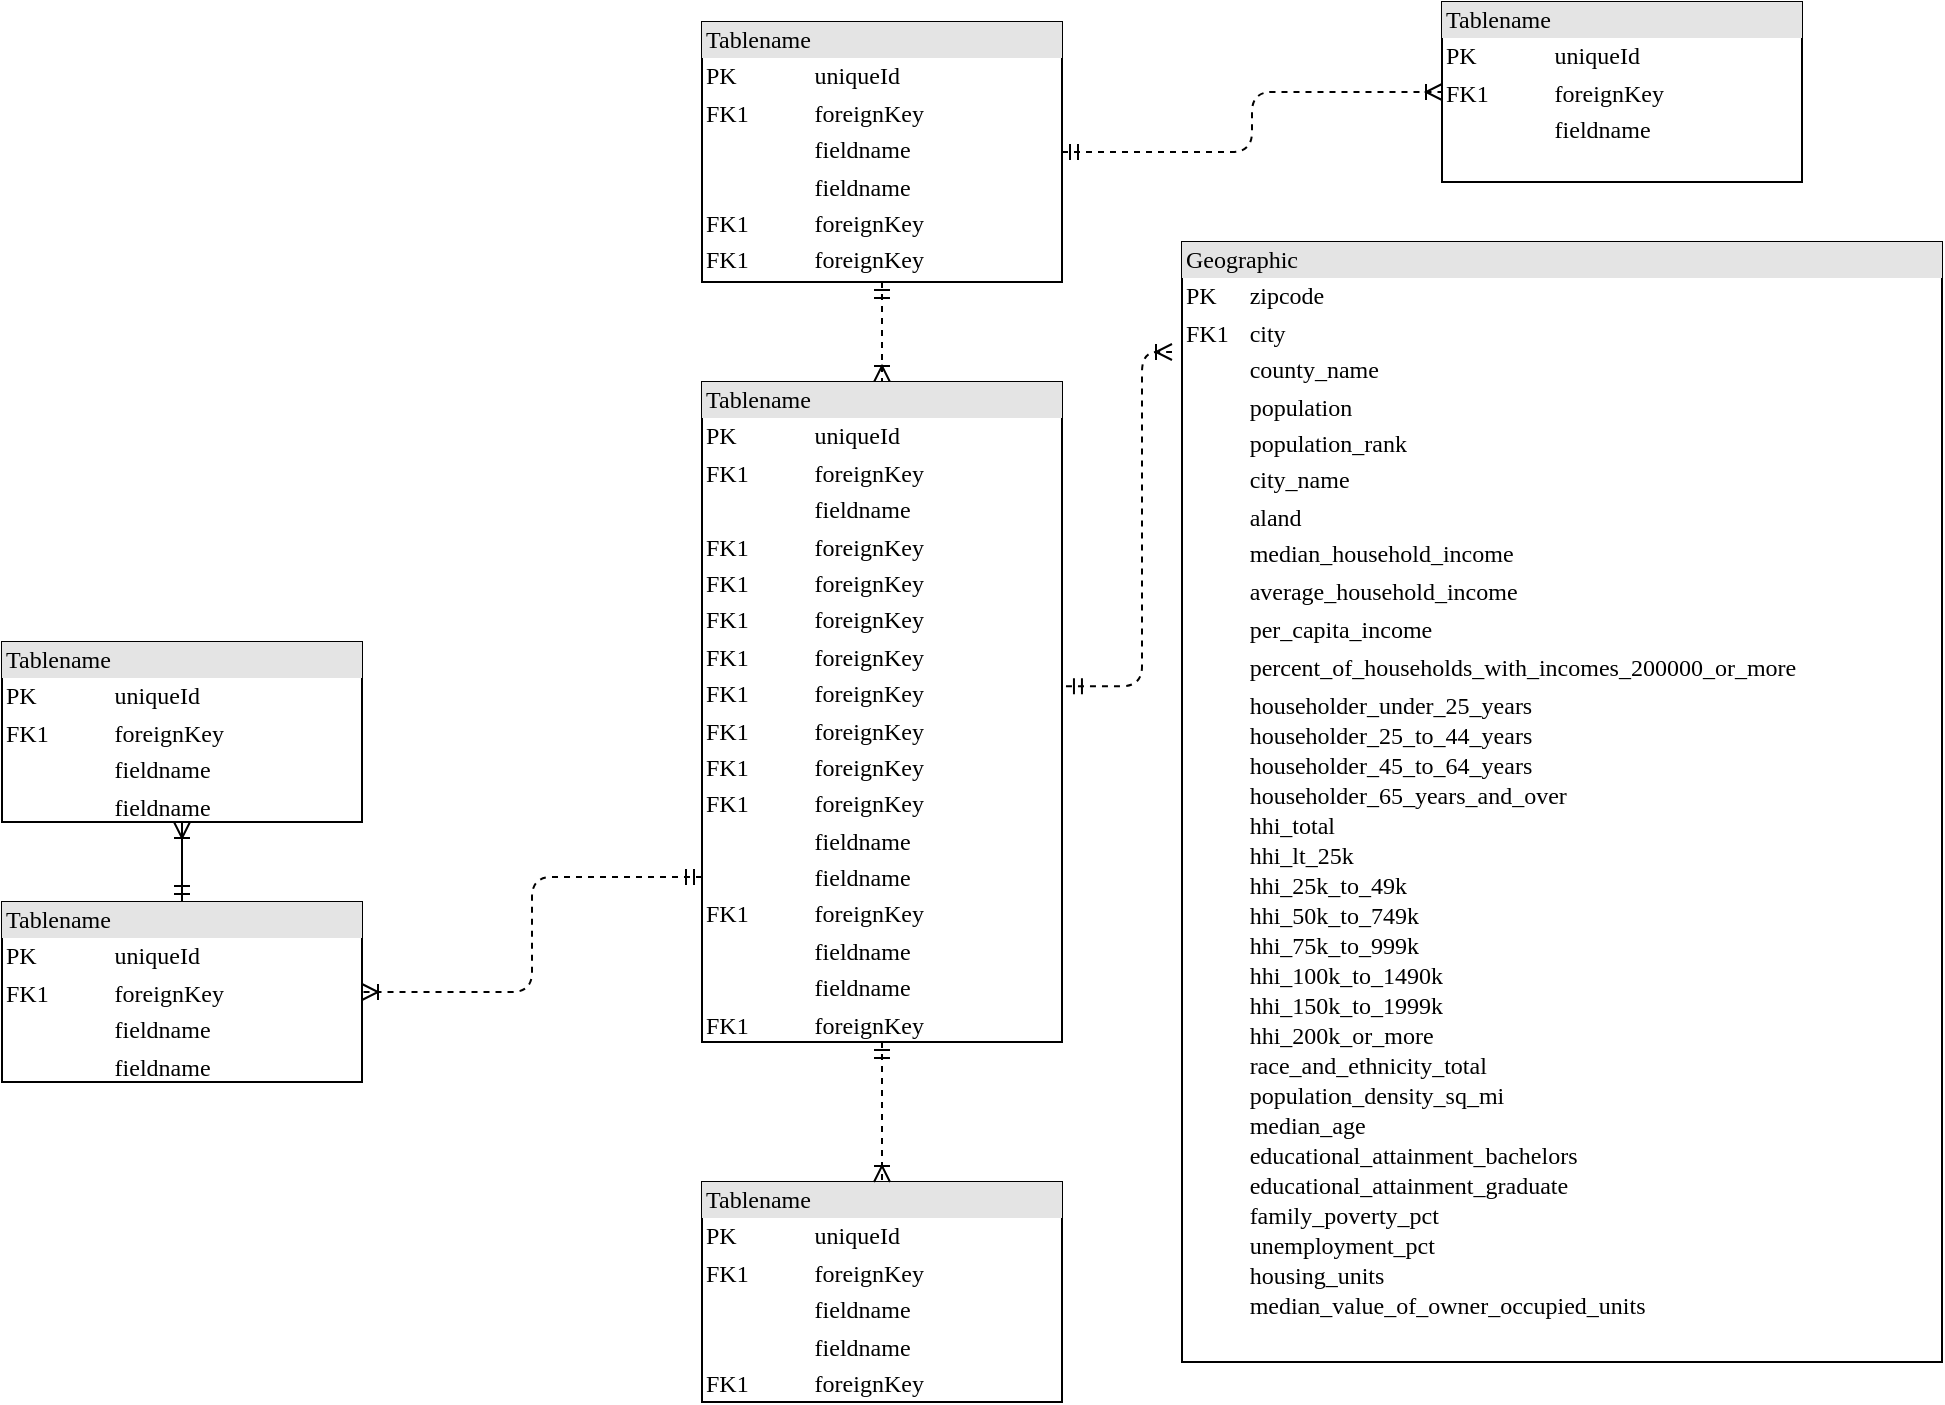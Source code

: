 <mxfile version="14.5.7" type="github">
  <diagram name="Page-1" id="2ca16b54-16f6-2749-3443-fa8db7711227">
    <mxGraphModel dx="1426" dy="842" grid="1" gridSize="10" guides="1" tooltips="1" connect="1" arrows="1" fold="1" page="1" pageScale="1" pageWidth="1100" pageHeight="850" background="#ffffff" math="0" shadow="0">
      <root>
        <mxCell id="0" />
        <mxCell id="1" parent="0" />
        <mxCell id="2ed32ef02a7f4228-18" style="edgeStyle=orthogonalEdgeStyle;html=1;entryX=0.5;entryY=0;dashed=1;labelBackgroundColor=none;startArrow=ERmandOne;endArrow=ERoneToMany;fontFamily=Verdana;fontSize=12;align=left;" parent="1" source="2ed32ef02a7f4228-2" target="2ed32ef02a7f4228-8" edge="1">
          <mxGeometry relative="1" as="geometry" />
        </mxCell>
        <mxCell id="2ed32ef02a7f4228-19" style="edgeStyle=orthogonalEdgeStyle;html=1;dashed=1;labelBackgroundColor=none;startArrow=ERmandOne;endArrow=ERoneToMany;fontFamily=Verdana;fontSize=12;align=left;exitX=1.011;exitY=0.461;exitDx=0;exitDy=0;exitPerimeter=0;" parent="1" source="2ed32ef02a7f4228-8" edge="1">
          <mxGeometry relative="1" as="geometry">
            <Array as="points">
              <mxPoint x="680" y="432" />
              <mxPoint x="680" y="265" />
            </Array>
            <mxPoint x="695" y="265" as="targetPoint" />
          </mxGeometry>
        </mxCell>
        <mxCell id="2ed32ef02a7f4228-20" style="edgeStyle=orthogonalEdgeStyle;html=1;dashed=1;labelBackgroundColor=none;startArrow=ERmandOne;endArrow=ERoneToMany;fontFamily=Verdana;fontSize=12;align=left;" parent="1" source="2ed32ef02a7f4228-2" target="2ed32ef02a7f4228-11" edge="1">
          <mxGeometry relative="1" as="geometry" />
        </mxCell>
        <mxCell id="2ed32ef02a7f4228-2" value="&lt;div style=&quot;box-sizing: border-box ; width: 100% ; background: #e4e4e4 ; padding: 2px&quot;&gt;Tablename&lt;/div&gt;&lt;table style=&quot;width: 100% ; font-size: 1em&quot; cellpadding=&quot;2&quot; cellspacing=&quot;0&quot;&gt;&lt;tbody&gt;&lt;tr&gt;&lt;td&gt;PK&lt;/td&gt;&lt;td&gt;uniqueId&lt;/td&gt;&lt;/tr&gt;&lt;tr&gt;&lt;td&gt;FK1&lt;/td&gt;&lt;td&gt;foreignKey&lt;/td&gt;&lt;/tr&gt;&lt;tr&gt;&lt;td&gt;&lt;/td&gt;&lt;td&gt;fieldname&lt;/td&gt;&lt;/tr&gt;&lt;tr&gt;&lt;td&gt;&lt;br&gt;&lt;/td&gt;&lt;td&gt;fieldname&lt;br&gt;&lt;/td&gt;&lt;/tr&gt;&lt;tr&gt;&lt;td&gt;FK1&lt;br&gt;&lt;/td&gt;&lt;td&gt;foreignKey&lt;br&gt;&lt;/td&gt;&lt;/tr&gt;&lt;tr&gt;&lt;td&gt;FK1&lt;br&gt;&lt;/td&gt;&lt;td&gt;foreignKey&lt;br&gt;&lt;/td&gt;&lt;/tr&gt;&lt;/tbody&gt;&lt;/table&gt;" style="verticalAlign=top;align=left;overflow=fill;html=1;rounded=0;shadow=0;comic=0;labelBackgroundColor=none;strokeWidth=1;fontFamily=Verdana;fontSize=12" parent="1" vertex="1">
          <mxGeometry x="460" y="100" width="180" height="130" as="geometry" />
        </mxCell>
        <mxCell id="2ed32ef02a7f4228-16" style="edgeStyle=orthogonalEdgeStyle;html=1;labelBackgroundColor=none;startArrow=ERmandOne;endArrow=ERoneToMany;fontFamily=Verdana;fontSize=12;align=left;" parent="1" source="2ed32ef02a7f4228-3" target="2ed32ef02a7f4228-4" edge="1">
          <mxGeometry relative="1" as="geometry" />
        </mxCell>
        <mxCell id="2ed32ef02a7f4228-22" style="edgeStyle=orthogonalEdgeStyle;html=1;exitX=0;exitY=0.75;entryX=1;entryY=0.5;dashed=1;labelBackgroundColor=none;startArrow=ERmandOne;endArrow=ERoneToMany;fontFamily=Verdana;fontSize=12;align=left;" parent="1" source="2ed32ef02a7f4228-8" target="2ed32ef02a7f4228-3" edge="1">
          <mxGeometry relative="1" as="geometry" />
        </mxCell>
        <mxCell id="2ed32ef02a7f4228-3" value="&lt;div style=&quot;box-sizing: border-box ; width: 100% ; background: #e4e4e4 ; padding: 2px&quot;&gt;Tablename&lt;/div&gt;&lt;table style=&quot;width: 100% ; font-size: 1em&quot; cellpadding=&quot;2&quot; cellspacing=&quot;0&quot;&gt;&lt;tbody&gt;&lt;tr&gt;&lt;td&gt;PK&lt;/td&gt;&lt;td&gt;uniqueId&lt;/td&gt;&lt;/tr&gt;&lt;tr&gt;&lt;td&gt;FK1&lt;/td&gt;&lt;td&gt;foreignKey&lt;/td&gt;&lt;/tr&gt;&lt;tr&gt;&lt;td&gt;&lt;/td&gt;&lt;td&gt;fieldname&lt;/td&gt;&lt;/tr&gt;&lt;tr&gt;&lt;td&gt;&lt;br&gt;&lt;/td&gt;&lt;td&gt;fieldname&lt;br&gt;&lt;/td&gt;&lt;/tr&gt;&lt;/tbody&gt;&lt;/table&gt;" style="verticalAlign=top;align=left;overflow=fill;html=1;rounded=0;shadow=0;comic=0;labelBackgroundColor=none;strokeWidth=1;fontFamily=Verdana;fontSize=12" parent="1" vertex="1">
          <mxGeometry x="110" y="540" width="180" height="90" as="geometry" />
        </mxCell>
        <mxCell id="2ed32ef02a7f4228-4" value="&lt;div style=&quot;box-sizing: border-box ; width: 100% ; background: #e4e4e4 ; padding: 2px&quot;&gt;Tablename&lt;/div&gt;&lt;table style=&quot;width: 100% ; font-size: 1em&quot; cellpadding=&quot;2&quot; cellspacing=&quot;0&quot;&gt;&lt;tbody&gt;&lt;tr&gt;&lt;td&gt;PK&lt;/td&gt;&lt;td&gt;uniqueId&lt;/td&gt;&lt;/tr&gt;&lt;tr&gt;&lt;td&gt;FK1&lt;/td&gt;&lt;td&gt;foreignKey&lt;/td&gt;&lt;/tr&gt;&lt;tr&gt;&lt;td&gt;&lt;/td&gt;&lt;td&gt;fieldname&lt;/td&gt;&lt;/tr&gt;&lt;tr&gt;&lt;td&gt;&lt;br&gt;&lt;/td&gt;&lt;td&gt;fieldname&lt;br&gt;&lt;/td&gt;&lt;/tr&gt;&lt;/tbody&gt;&lt;/table&gt;" style="verticalAlign=top;align=left;overflow=fill;html=1;rounded=0;shadow=0;comic=0;labelBackgroundColor=none;strokeWidth=1;fontFamily=Verdana;fontSize=12" parent="1" vertex="1">
          <mxGeometry x="110" y="410" width="180" height="90" as="geometry" />
        </mxCell>
        <mxCell id="2ed32ef02a7f4228-7" value="&lt;div style=&quot;box-sizing: border-box ; width: 100% ; background: #e4e4e4 ; padding: 2px&quot;&gt;Tablename&lt;/div&gt;&lt;table style=&quot;width: 100% ; font-size: 1em&quot; cellpadding=&quot;2&quot; cellspacing=&quot;0&quot;&gt;&lt;tbody&gt;&lt;tr&gt;&lt;td&gt;PK&lt;/td&gt;&lt;td&gt;uniqueId&lt;/td&gt;&lt;/tr&gt;&lt;tr&gt;&lt;td&gt;FK1&lt;/td&gt;&lt;td&gt;foreignKey&lt;/td&gt;&lt;/tr&gt;&lt;tr&gt;&lt;td&gt;&lt;/td&gt;&lt;td&gt;fieldname&lt;/td&gt;&lt;/tr&gt;&lt;tr&gt;&lt;td&gt;&lt;br&gt;&lt;/td&gt;&lt;td&gt;fieldname&lt;br&gt;&lt;/td&gt;&lt;/tr&gt;&lt;tr&gt;&lt;td&gt;FK1&lt;br&gt;&lt;/td&gt;&lt;td&gt;foreignKey&lt;br&gt;&lt;/td&gt;&lt;/tr&gt;&lt;/tbody&gt;&lt;/table&gt;" style="verticalAlign=top;align=left;overflow=fill;html=1;rounded=0;shadow=0;comic=0;labelBackgroundColor=none;strokeWidth=1;fontFamily=Verdana;fontSize=12" parent="1" vertex="1">
          <mxGeometry x="460" y="680" width="180" height="110" as="geometry" />
        </mxCell>
        <mxCell id="2ed32ef02a7f4228-17" style="edgeStyle=orthogonalEdgeStyle;html=1;entryX=0.5;entryY=0;labelBackgroundColor=none;startArrow=ERmandOne;endArrow=ERoneToMany;fontFamily=Verdana;fontSize=12;align=left;dashed=1;" parent="1" source="2ed32ef02a7f4228-8" target="2ed32ef02a7f4228-7" edge="1">
          <mxGeometry relative="1" as="geometry" />
        </mxCell>
        <mxCell id="2ed32ef02a7f4228-8" value="&lt;div style=&quot;box-sizing: border-box ; width: 100% ; background: #e4e4e4 ; padding: 2px&quot;&gt;Tablename&lt;/div&gt;&lt;table style=&quot;width: 100% ; font-size: 1em&quot; cellpadding=&quot;2&quot; cellspacing=&quot;0&quot;&gt;&lt;tbody&gt;&lt;tr&gt;&lt;td&gt;PK&lt;/td&gt;&lt;td&gt;uniqueId&lt;/td&gt;&lt;/tr&gt;&lt;tr&gt;&lt;td&gt;FK1&lt;/td&gt;&lt;td&gt;foreignKey&lt;/td&gt;&lt;/tr&gt;&lt;tr&gt;&lt;td&gt;&lt;/td&gt;&lt;td&gt;fieldname&lt;/td&gt;&lt;/tr&gt;&lt;tr&gt;&lt;td&gt;FK1&lt;br&gt;&lt;/td&gt;&lt;td&gt;foreignKey&lt;br&gt;&lt;/td&gt;&lt;/tr&gt;&lt;tr&gt;&lt;td&gt;FK1&lt;br&gt;&lt;/td&gt;&lt;td&gt;foreignKey&lt;br&gt;&lt;/td&gt;&lt;/tr&gt;&lt;tr&gt;&lt;td&gt;FK1&lt;br&gt;&lt;/td&gt;&lt;td&gt;foreignKey&lt;br&gt;&lt;/td&gt;&lt;/tr&gt;&lt;tr&gt;&lt;td&gt;FK1&lt;br&gt;&lt;/td&gt;&lt;td&gt;foreignKey&lt;br&gt;&lt;/td&gt;&lt;/tr&gt;&lt;tr&gt;&lt;td&gt;FK1&lt;br&gt;&lt;/td&gt;&lt;td&gt;foreignKey&lt;br&gt;&lt;/td&gt;&lt;/tr&gt;&lt;tr&gt;&lt;td&gt;FK1&lt;br&gt;&lt;/td&gt;&lt;td&gt;foreignKey&lt;br&gt;&lt;/td&gt;&lt;/tr&gt;&lt;tr&gt;&lt;td&gt;FK1&lt;br&gt;&lt;/td&gt;&lt;td&gt;foreignKey&lt;br&gt;&lt;/td&gt;&lt;/tr&gt;&lt;tr&gt;&lt;td&gt;FK1&lt;br&gt;&lt;/td&gt;&lt;td&gt;foreignKey&lt;br&gt;&lt;/td&gt;&lt;/tr&gt;&lt;tr&gt;&lt;td&gt;&lt;br&gt;&lt;/td&gt;&lt;td&gt;fieldname&lt;br&gt;&lt;/td&gt;&lt;/tr&gt;&lt;tr&gt;&lt;td&gt;&lt;br&gt;&lt;/td&gt;&lt;td&gt;fieldname&lt;br&gt;&lt;/td&gt;&lt;/tr&gt;&lt;tr&gt;&lt;td&gt;FK1&lt;br&gt;&lt;/td&gt;&lt;td&gt;foreignKey&lt;br&gt;&lt;/td&gt;&lt;/tr&gt;&lt;tr&gt;&lt;td&gt;&lt;br&gt;&lt;/td&gt;&lt;td&gt;fieldname&lt;br&gt;&lt;/td&gt;&lt;/tr&gt;&lt;tr&gt;&lt;td&gt;&lt;br&gt;&lt;/td&gt;&lt;td&gt;fieldname&lt;br&gt;&lt;/td&gt;&lt;/tr&gt;&lt;tr&gt;&lt;td&gt;FK1&lt;br&gt;&lt;/td&gt;&lt;td&gt;foreignKey&lt;br&gt;&lt;/td&gt;&lt;/tr&gt;&lt;/tbody&gt;&lt;/table&gt;" style="verticalAlign=top;align=left;overflow=fill;html=1;rounded=0;shadow=0;comic=0;labelBackgroundColor=none;strokeWidth=1;fontFamily=Verdana;fontSize=12" parent="1" vertex="1">
          <mxGeometry x="460" y="280" width="180" height="330" as="geometry" />
        </mxCell>
        <mxCell id="2ed32ef02a7f4228-10" value="&lt;div style=&quot;box-sizing: border-box ; width: 100% ; background: #e4e4e4 ; padding: 2px&quot;&gt;Geographic&lt;/div&gt;&lt;table style=&quot;width: 100%&quot; cellpadding=&quot;2&quot; cellspacing=&quot;0&quot;&gt;&lt;tbody&gt;&lt;tr&gt;&lt;td&gt;PK&lt;/td&gt;&lt;td&gt;zipcode&lt;/td&gt;&lt;/tr&gt;&lt;tr&gt;&lt;td&gt;FK1&lt;/td&gt;&lt;td&gt;city&lt;/td&gt;&lt;/tr&gt;&lt;tr&gt;&lt;td&gt;&lt;/td&gt;&lt;td&gt;county_name&lt;br&gt;&lt;/td&gt;&lt;/tr&gt;&lt;tr&gt;&lt;td&gt;&lt;br&gt;&lt;/td&gt;&lt;td&gt;population&lt;/td&gt;&lt;/tr&gt;&lt;tr&gt;&lt;td&gt;&lt;br&gt;&lt;/td&gt;&lt;td&gt;population_rank&lt;br&gt;&lt;/td&gt;&lt;/tr&gt;&lt;tr&gt;&lt;td&gt;&lt;br&gt;&lt;/td&gt;&lt;td&gt;city_name&lt;/td&gt;&lt;/tr&gt;&lt;tr&gt;&lt;td&gt;&lt;br&gt;&lt;/td&gt;&lt;td&gt;aland&lt;/td&gt;&lt;/tr&gt;&lt;tr&gt;&lt;td&gt;&lt;br&gt;&lt;/td&gt;&lt;td&gt;&lt;p style=&quot;margin: 0px ; font-stretch: normal ; line-height: normal&quot;&gt;&lt;font style=&quot;font-size: 12px&quot;&gt;median_household_income&lt;/font&gt;&lt;/p&gt;&lt;/td&gt;&lt;/tr&gt;&lt;tr&gt;&lt;td&gt;&lt;br&gt;&lt;/td&gt;&lt;td&gt;&lt;p style=&quot;margin: 0px ; font-stretch: normal ; line-height: normal&quot;&gt;&lt;font style=&quot;font-size: 12px&quot;&gt;average_household_income&lt;/font&gt;&lt;/p&gt;&lt;/td&gt;&lt;/tr&gt;&lt;tr&gt;&lt;td&gt;&lt;br&gt;&lt;/td&gt;&lt;td&gt;&lt;p style=&quot;margin: 0px&quot;&gt;&lt;font color=&quot;#000000&quot; style=&quot;font-stretch: normal ; line-height: normal ; font-size: 12px&quot;&gt;per_capita_income&lt;/font&gt;&lt;/p&gt;&lt;/td&gt;&lt;/tr&gt;&lt;tr&gt;&lt;td&gt;&lt;font style=&quot;font-size: 12px&quot;&gt;&lt;br&gt;&lt;/font&gt;&lt;/td&gt;&lt;td&gt;&lt;p style=&quot;margin: 0px&quot;&gt;&lt;font color=&quot;#000000&quot; style=&quot;font-stretch: normal ; line-height: normal ; font-size: 12px&quot;&gt;percent_of_households_with_incomes_200000_or_more&lt;/font&gt;&lt;/p&gt;&lt;/td&gt;&lt;/tr&gt;&lt;tr&gt;&lt;td&gt;&lt;font style=&quot;font-size: 12px&quot;&gt;&lt;br&gt;&lt;/font&gt;&lt;/td&gt;&lt;td&gt;&lt;p style=&quot;margin: 0px ; font-stretch: normal ; line-height: normal&quot;&gt;&lt;font style=&quot;font-size: 12px&quot;&gt;householder_under_25_years&lt;/font&gt;&lt;/p&gt;&lt;p style=&quot;margin: 0px ; font-stretch: normal ; line-height: normal&quot;&gt;&lt;font style=&quot;font-size: 12px&quot;&gt;householder_25_to_44_years&lt;/font&gt;&lt;/p&gt;&lt;p style=&quot;margin: 0px&quot;&gt;&lt;font color=&quot;#000000&quot; style=&quot;font-stretch: normal ; line-height: normal ; font-size: 12px&quot;&gt;householder_45_to_64_years&lt;/font&gt;&lt;/p&gt;&lt;p style=&quot;margin: 0px&quot;&gt;&lt;font color=&quot;#000000&quot; style=&quot;font-stretch: normal ; line-height: normal ; font-size: 12px&quot;&gt;&lt;/font&gt;&lt;/p&gt;&lt;p style=&quot;margin: 0px&quot;&gt;&lt;font color=&quot;#000000&quot; style=&quot;font-stretch: normal ; line-height: normal ; font-size: 12px&quot;&gt;householder_65_years_and_over&lt;/font&gt;&lt;/p&gt;&lt;p style=&quot;margin: 0px&quot;&gt;&lt;font color=&quot;#000000&quot; style=&quot;font-stretch: normal ; line-height: normal ; font-size: 12px&quot;&gt;&lt;/font&gt;&lt;/p&gt;&lt;p style=&quot;margin: 0px&quot;&gt;&lt;font color=&quot;#000000&quot; style=&quot;font-stretch: normal ; line-height: normal ; font-size: 12px&quot;&gt;hhi_total&lt;/font&gt;&lt;/p&gt;&lt;p style=&quot;margin: 0px&quot;&gt;&lt;font color=&quot;#000000&quot; style=&quot;font-stretch: normal ; line-height: normal ; font-size: 12px&quot;&gt;&lt;/font&gt;&lt;/p&gt;&lt;p style=&quot;margin: 0px&quot;&gt;&lt;font color=&quot;#000000&quot; style=&quot;font-stretch: normal ; line-height: normal ; font-size: 12px&quot;&gt;hhi_lt_25k&lt;/font&gt;&lt;/p&gt;&lt;p style=&quot;margin: 0px&quot;&gt;&lt;font color=&quot;#000000&quot; style=&quot;font-stretch: normal ; line-height: normal ; font-size: 12px&quot;&gt;&lt;/font&gt;&lt;/p&gt;&lt;p style=&quot;margin: 0px&quot;&gt;&lt;font color=&quot;#000000&quot; style=&quot;font-stretch: normal ; line-height: normal ; font-size: 12px&quot;&gt;hhi_25k_to_49k&lt;/font&gt;&lt;/p&gt;&lt;p style=&quot;margin: 0px&quot;&gt;&lt;font color=&quot;#000000&quot; style=&quot;font-stretch: normal ; line-height: normal ; font-size: 12px&quot;&gt;&lt;/font&gt;&lt;/p&gt;&lt;p style=&quot;margin: 0px&quot;&gt;&lt;font color=&quot;#000000&quot; style=&quot;font-stretch: normal ; line-height: normal ; font-size: 12px&quot;&gt;hhi_50k_to_749k&lt;/font&gt;&lt;/p&gt;&lt;p style=&quot;margin: 0px&quot;&gt;&lt;font color=&quot;#000000&quot; style=&quot;font-stretch: normal ; line-height: normal ; font-size: 12px&quot;&gt;&lt;/font&gt;&lt;/p&gt;&lt;p style=&quot;margin: 0px&quot;&gt;&lt;font color=&quot;#000000&quot; style=&quot;font-stretch: normal ; line-height: normal ; font-size: 12px&quot;&gt;hhi_75k_to_999k&lt;/font&gt;&lt;/p&gt;&lt;p style=&quot;margin: 0px&quot;&gt;&lt;font color=&quot;#000000&quot; style=&quot;font-stretch: normal ; line-height: normal ; font-size: 12px&quot;&gt;&lt;/font&gt;&lt;/p&gt;&lt;p style=&quot;margin: 0px&quot;&gt;&lt;font color=&quot;#000000&quot; style=&quot;font-stretch: normal ; line-height: normal ; font-size: 12px&quot;&gt;hhi_100k_to_1490k&lt;/font&gt;&lt;/p&gt;&lt;p style=&quot;margin: 0px&quot;&gt;&lt;font color=&quot;#000000&quot; style=&quot;font-stretch: normal ; line-height: normal ; font-size: 12px&quot;&gt;&lt;/font&gt;&lt;/p&gt;&lt;p style=&quot;margin: 0px&quot;&gt;&lt;font color=&quot;#000000&quot; style=&quot;font-stretch: normal ; line-height: normal ; font-size: 12px&quot;&gt;hhi_150k_to_1999k&lt;/font&gt;&lt;/p&gt;&lt;p style=&quot;margin: 0px&quot;&gt;&lt;font color=&quot;#000000&quot; style=&quot;font-stretch: normal ; line-height: normal ; font-size: 12px&quot;&gt;&lt;/font&gt;&lt;/p&gt;&lt;p style=&quot;margin: 0px&quot;&gt;&lt;font color=&quot;#000000&quot; style=&quot;font-stretch: normal ; line-height: normal ; font-size: 12px&quot;&gt;hhi_200k_or_more&lt;/font&gt;&lt;/p&gt;&lt;p style=&quot;margin: 0px&quot;&gt;&lt;font color=&quot;#000000&quot; style=&quot;font-stretch: normal ; line-height: normal ; font-size: 12px&quot;&gt;&lt;/font&gt;&lt;/p&gt;&lt;p style=&quot;margin: 0px&quot;&gt;&lt;font color=&quot;#000000&quot; style=&quot;font-stretch: normal ; line-height: normal ; font-size: 12px&quot;&gt;race_and_ethnicity_total&lt;/font&gt;&lt;/p&gt;&lt;p style=&quot;margin: 0px&quot;&gt;&lt;font color=&quot;#000000&quot; style=&quot;font-stretch: normal ; line-height: normal ; font-size: 12px&quot;&gt;&lt;/font&gt;&lt;/p&gt;&lt;p style=&quot;margin: 0px&quot;&gt;&lt;font color=&quot;#000000&quot; style=&quot;font-stretch: normal ; line-height: normal ; font-size: 12px&quot;&gt;population_density_sq_mi&lt;/font&gt;&lt;/p&gt;&lt;p style=&quot;margin: 0px&quot;&gt;&lt;font color=&quot;#000000&quot; style=&quot;font-stretch: normal ; line-height: normal ; font-size: 12px&quot;&gt;&lt;/font&gt;&lt;/p&gt;&lt;p style=&quot;margin: 0px&quot;&gt;&lt;font color=&quot;#000000&quot; style=&quot;font-stretch: normal ; line-height: normal ; font-size: 12px&quot;&gt;median_age&lt;/font&gt;&lt;/p&gt;&lt;p style=&quot;margin: 0px&quot;&gt;&lt;font color=&quot;#000000&quot; style=&quot;font-stretch: normal ; line-height: normal ; font-size: 12px&quot;&gt;&lt;/font&gt;&lt;/p&gt;&lt;p style=&quot;margin: 0px&quot;&gt;&lt;font color=&quot;#000000&quot; style=&quot;font-stretch: normal ; line-height: normal ; font-size: 12px&quot;&gt;educational_attainment_bachelors&lt;/font&gt;&lt;/p&gt;&lt;p style=&quot;margin: 0px&quot;&gt;&lt;font color=&quot;#000000&quot; style=&quot;font-stretch: normal ; line-height: normal ; font-size: 12px&quot;&gt;&lt;/font&gt;&lt;/p&gt;&lt;p style=&quot;margin: 0px&quot;&gt;&lt;font color=&quot;#000000&quot; style=&quot;font-stretch: normal ; line-height: normal ; font-size: 12px&quot;&gt;educational_attainment_graduate&lt;/font&gt;&lt;/p&gt;&lt;p style=&quot;margin: 0px&quot;&gt;&lt;font color=&quot;#000000&quot; style=&quot;font-stretch: normal ; line-height: normal ; font-size: 12px&quot;&gt;&lt;/font&gt;&lt;/p&gt;&lt;p style=&quot;margin: 0px&quot;&gt;&lt;font color=&quot;#000000&quot; style=&quot;font-stretch: normal ; line-height: normal ; font-size: 12px&quot;&gt;family_poverty_pct&lt;/font&gt;&lt;/p&gt;&lt;p style=&quot;margin: 0px&quot;&gt;&lt;font color=&quot;#000000&quot; style=&quot;font-stretch: normal ; line-height: normal ; font-size: 12px&quot;&gt;&lt;/font&gt;&lt;/p&gt;&lt;p style=&quot;margin: 0px&quot;&gt;&lt;font color=&quot;#000000&quot; style=&quot;font-stretch: normal ; line-height: normal ; font-size: 12px&quot;&gt;unemployment_pct&lt;/font&gt;&lt;/p&gt;&lt;p style=&quot;margin: 0px&quot;&gt;&lt;font color=&quot;#000000&quot; style=&quot;font-stretch: normal ; line-height: normal ; font-size: 12px&quot;&gt;&lt;/font&gt;&lt;/p&gt;&lt;p style=&quot;margin: 0px&quot;&gt;&lt;font color=&quot;#000000&quot; style=&quot;font-stretch: normal ; line-height: normal ; font-size: 12px&quot;&gt;housing_units&lt;/font&gt;&lt;/p&gt;&lt;p style=&quot;margin: 0px&quot;&gt;&lt;font color=&quot;#000000&quot; style=&quot;font-stretch: normal ; line-height: normal ; font-size: 12px&quot;&gt;&lt;/font&gt;&lt;/p&gt;&lt;p style=&quot;margin: 0px&quot;&gt;&lt;font color=&quot;#000000&quot; style=&quot;font-stretch: normal ; line-height: normal ; font-size: 12px&quot;&gt;median_value_of_owner_occupied_units&lt;/font&gt;&lt;/p&gt;&lt;/td&gt;&lt;/tr&gt;&lt;/tbody&gt;&lt;/table&gt;" style="verticalAlign=top;align=left;overflow=fill;html=1;rounded=0;shadow=0;comic=0;labelBackgroundColor=none;strokeWidth=1;fontFamily=Verdana;fontSize=12" parent="1" vertex="1">
          <mxGeometry x="700" y="210" width="380" height="560" as="geometry" />
        </mxCell>
        <mxCell id="2ed32ef02a7f4228-11" value="&lt;div style=&quot;box-sizing:border-box;width:100%;background:#e4e4e4;padding:2px;&quot;&gt;Tablename&lt;/div&gt;&lt;table style=&quot;width:100%;font-size:1em;&quot; cellpadding=&quot;2&quot; cellspacing=&quot;0&quot;&gt;&lt;tr&gt;&lt;td&gt;PK&lt;/td&gt;&lt;td&gt;uniqueId&lt;/td&gt;&lt;/tr&gt;&lt;tr&gt;&lt;td&gt;FK1&lt;/td&gt;&lt;td&gt;foreignKey&lt;/td&gt;&lt;/tr&gt;&lt;tr&gt;&lt;td&gt;&lt;/td&gt;&lt;td&gt;fieldname&lt;/td&gt;&lt;/tr&gt;&lt;/table&gt;" style="verticalAlign=top;align=left;overflow=fill;html=1;rounded=0;shadow=0;comic=0;labelBackgroundColor=none;strokeWidth=1;fontFamily=Verdana;fontSize=12" parent="1" vertex="1">
          <mxGeometry x="830" y="90" width="180" height="90" as="geometry" />
        </mxCell>
      </root>
    </mxGraphModel>
  </diagram>
</mxfile>

